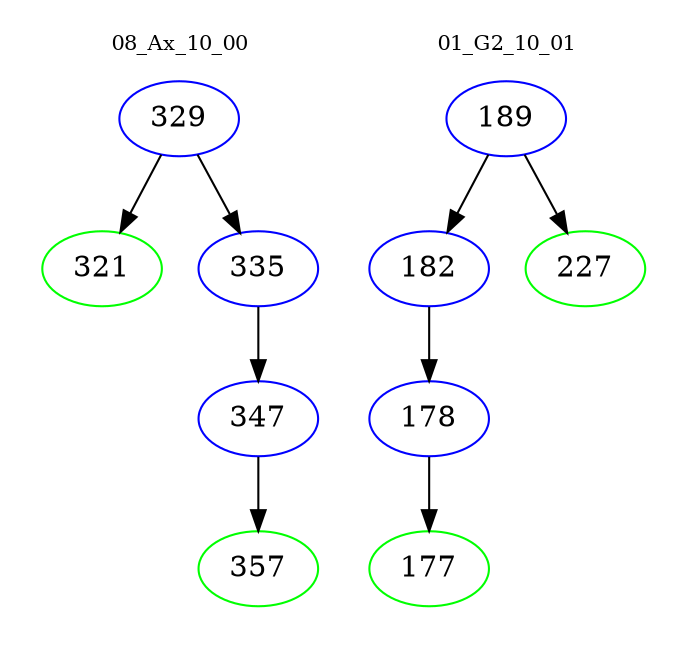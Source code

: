 digraph{
subgraph cluster_0 {
color = white
label = "08_Ax_10_00";
fontsize=10;
T0_329 [label="329", color="blue"]
T0_329 -> T0_321 [color="black"]
T0_321 [label="321", color="green"]
T0_329 -> T0_335 [color="black"]
T0_335 [label="335", color="blue"]
T0_335 -> T0_347 [color="black"]
T0_347 [label="347", color="blue"]
T0_347 -> T0_357 [color="black"]
T0_357 [label="357", color="green"]
}
subgraph cluster_1 {
color = white
label = "01_G2_10_01";
fontsize=10;
T1_189 [label="189", color="blue"]
T1_189 -> T1_182 [color="black"]
T1_182 [label="182", color="blue"]
T1_182 -> T1_178 [color="black"]
T1_178 [label="178", color="blue"]
T1_178 -> T1_177 [color="black"]
T1_177 [label="177", color="green"]
T1_189 -> T1_227 [color="black"]
T1_227 [label="227", color="green"]
}
}
